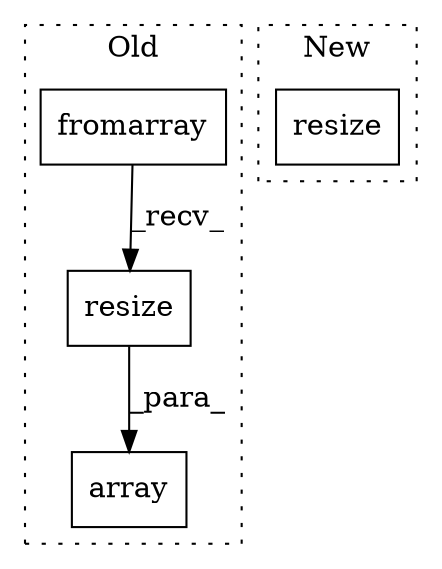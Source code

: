 digraph G {
subgraph cluster0 {
1 [label="fromarray" a="32" s="4223,4238" l="10,1" shape="box"];
3 [label="resize" a="32" s="4240,4297" l="12,1" shape="box"];
4 [label="array" a="32" s="4211,4310" l="6,1" shape="box"];
label = "Old";
style="dotted";
}
subgraph cluster1 {
2 [label="resize" a="32" s="4418,4486" l="7,1" shape="box"];
label = "New";
style="dotted";
}
1 -> 3 [label="_recv_"];
3 -> 4 [label="_para_"];
}